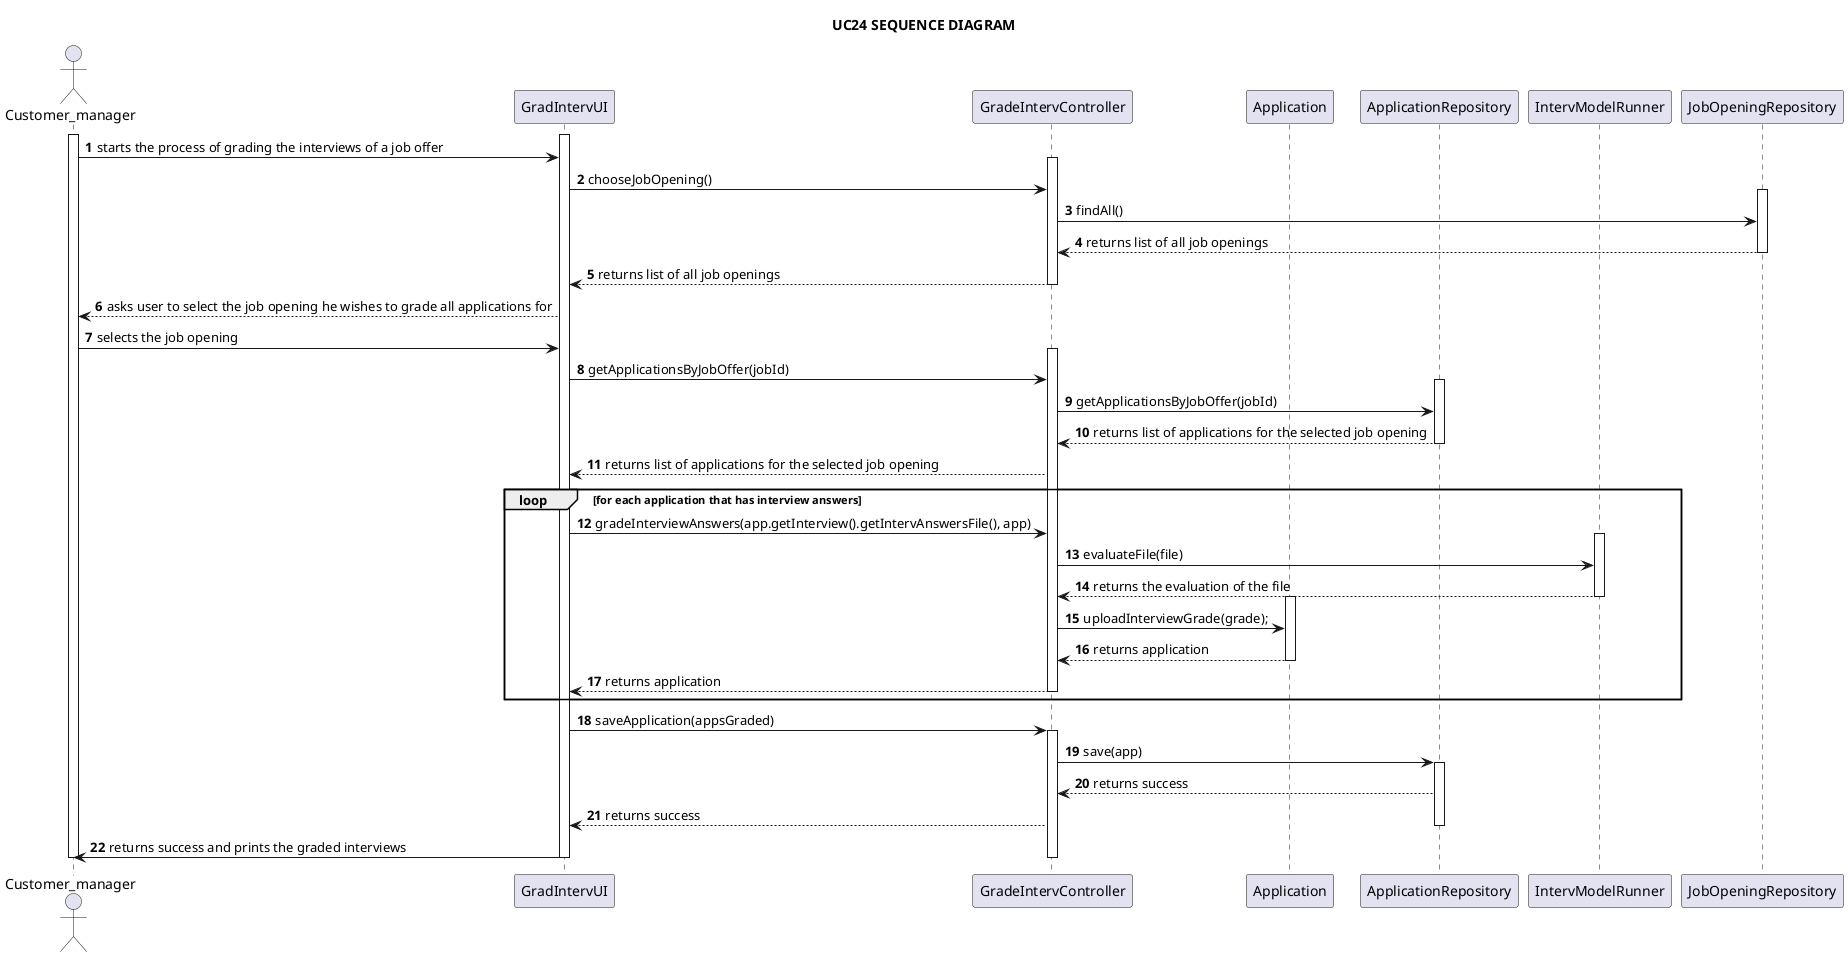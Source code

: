 @startuml

title UC24 SEQUENCE DIAGRAM

autonumber

actor Customer_manager as c
participant GradIntervUI as ui
participant GradeIntervController as ct
participant Application as a
participant ApplicationRepository as repo
participant IntervModelRunner as interv
participant JobOpeningRepository as jr

activate c
activate ui
c -> ui: starts the process of grading the interviews of a job offer

activate ct
ui -> ct: chooseJobOpening()

activate jr
ct -> jr : findAll()

jr --> ct : returns list of all job openings
deactivate jr

ct --> ui : returns list of all job openings
deactivate ct

ui --> c: asks user to select the job opening he wishes to grade all applications for

c -> ui : selects the job opening

activate ct
ui -> ct: getApplicationsByJobOffer(jobId)

activate repo
ct -> repo : getApplicationsByJobOffer(jobId)

repo --> ct : returns list of applications for the selected job opening
deactivate repo

ct --> ui : returns list of applications for the selected job opening


loop for each application that has interview answers

    ui -> ct : gradeInterviewAnswers(app.getInterview().getIntervAnswersFile(), app)

    activate interv
    ct -> interv : evaluateFile(file)

    interv --> ct : returns the evaluation of the file
    deactivate interv

    activate a
    ct -> a : uploadInterviewGrade(grade);

    a --> ct : returns application
    deactivate a

    ct --> ui : returns application
    deactivate ct
end


ui -> ct : saveApplication(appsGraded)

activate ct
ct -> repo : save(app)

activate repo
repo --> ct : returns success


ct --> ui : returns success
deactivate repo

ui -> c : returns success and prints the graded interviews
deactivate ct
deactivate ui
deactivate c

@enduml